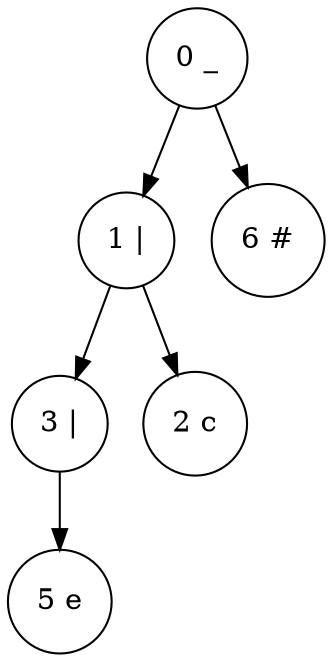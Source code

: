 digraph Tree {
node [shape=circle];
94270519672496 [label="0 _"];
94270519672496 -> 94270519672544;
94270519672544 [label="1 |"];
94270519672544 -> 94270519672640;
94270519672640 [label="3 |"];
94270519672640 -> 94270519672736;
94270519672736 [label="5 e"];
94270519672544 -> 94270519672592;
94270519672592 [label="2 c"];
94270519672496 -> 94270519672784;
94270519672784 [label="6 #"];
}
